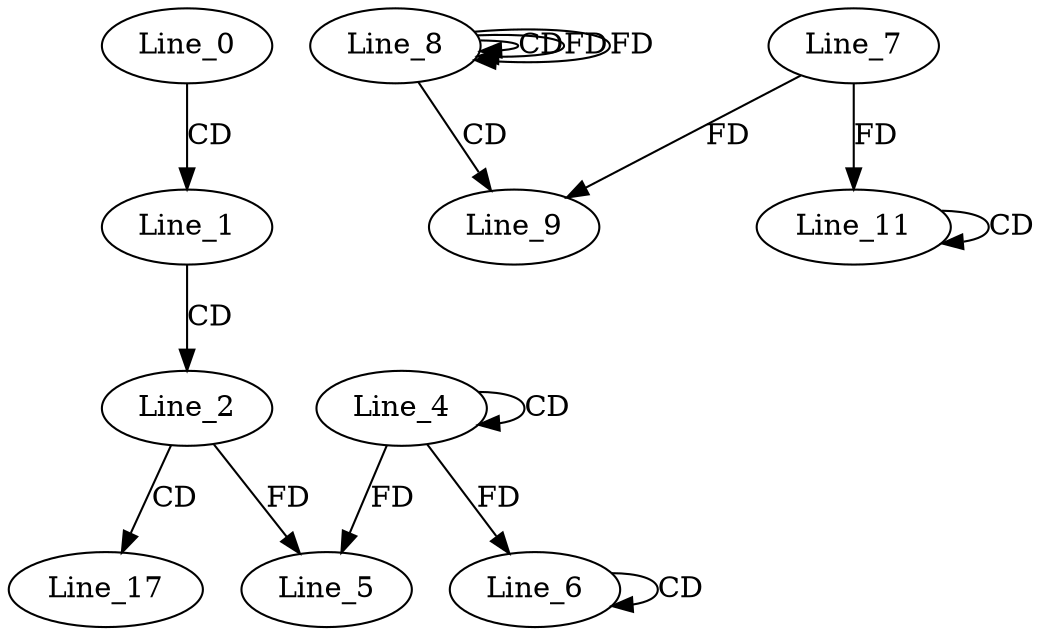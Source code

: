 digraph G {
  Line_0;
  Line_1;
  Line_2;
  Line_4;
  Line_4;
  Line_5;
  Line_5;
  Line_6;
  Line_6;
  Line_8;
  Line_8;
  Line_8;
  Line_9;
  Line_7;
  Line_11;
  Line_11;
  Line_17;
  Line_0 -> Line_1 [ label="CD" ];
  Line_1 -> Line_2 [ label="CD" ];
  Line_4 -> Line_4 [ label="CD" ];
  Line_4 -> Line_5 [ label="FD" ];
  Line_2 -> Line_5 [ label="FD" ];
  Line_6 -> Line_6 [ label="CD" ];
  Line_4 -> Line_6 [ label="FD" ];
  Line_8 -> Line_8 [ label="CD" ];
  Line_8 -> Line_8 [ label="FD" ];
  Line_8 -> Line_9 [ label="CD" ];
  Line_7 -> Line_9 [ label="FD" ];
  Line_11 -> Line_11 [ label="CD" ];
  Line_7 -> Line_11 [ label="FD" ];
  Line_2 -> Line_17 [ label="CD" ];
  Line_8 -> Line_8 [ label="FD" ];
}

